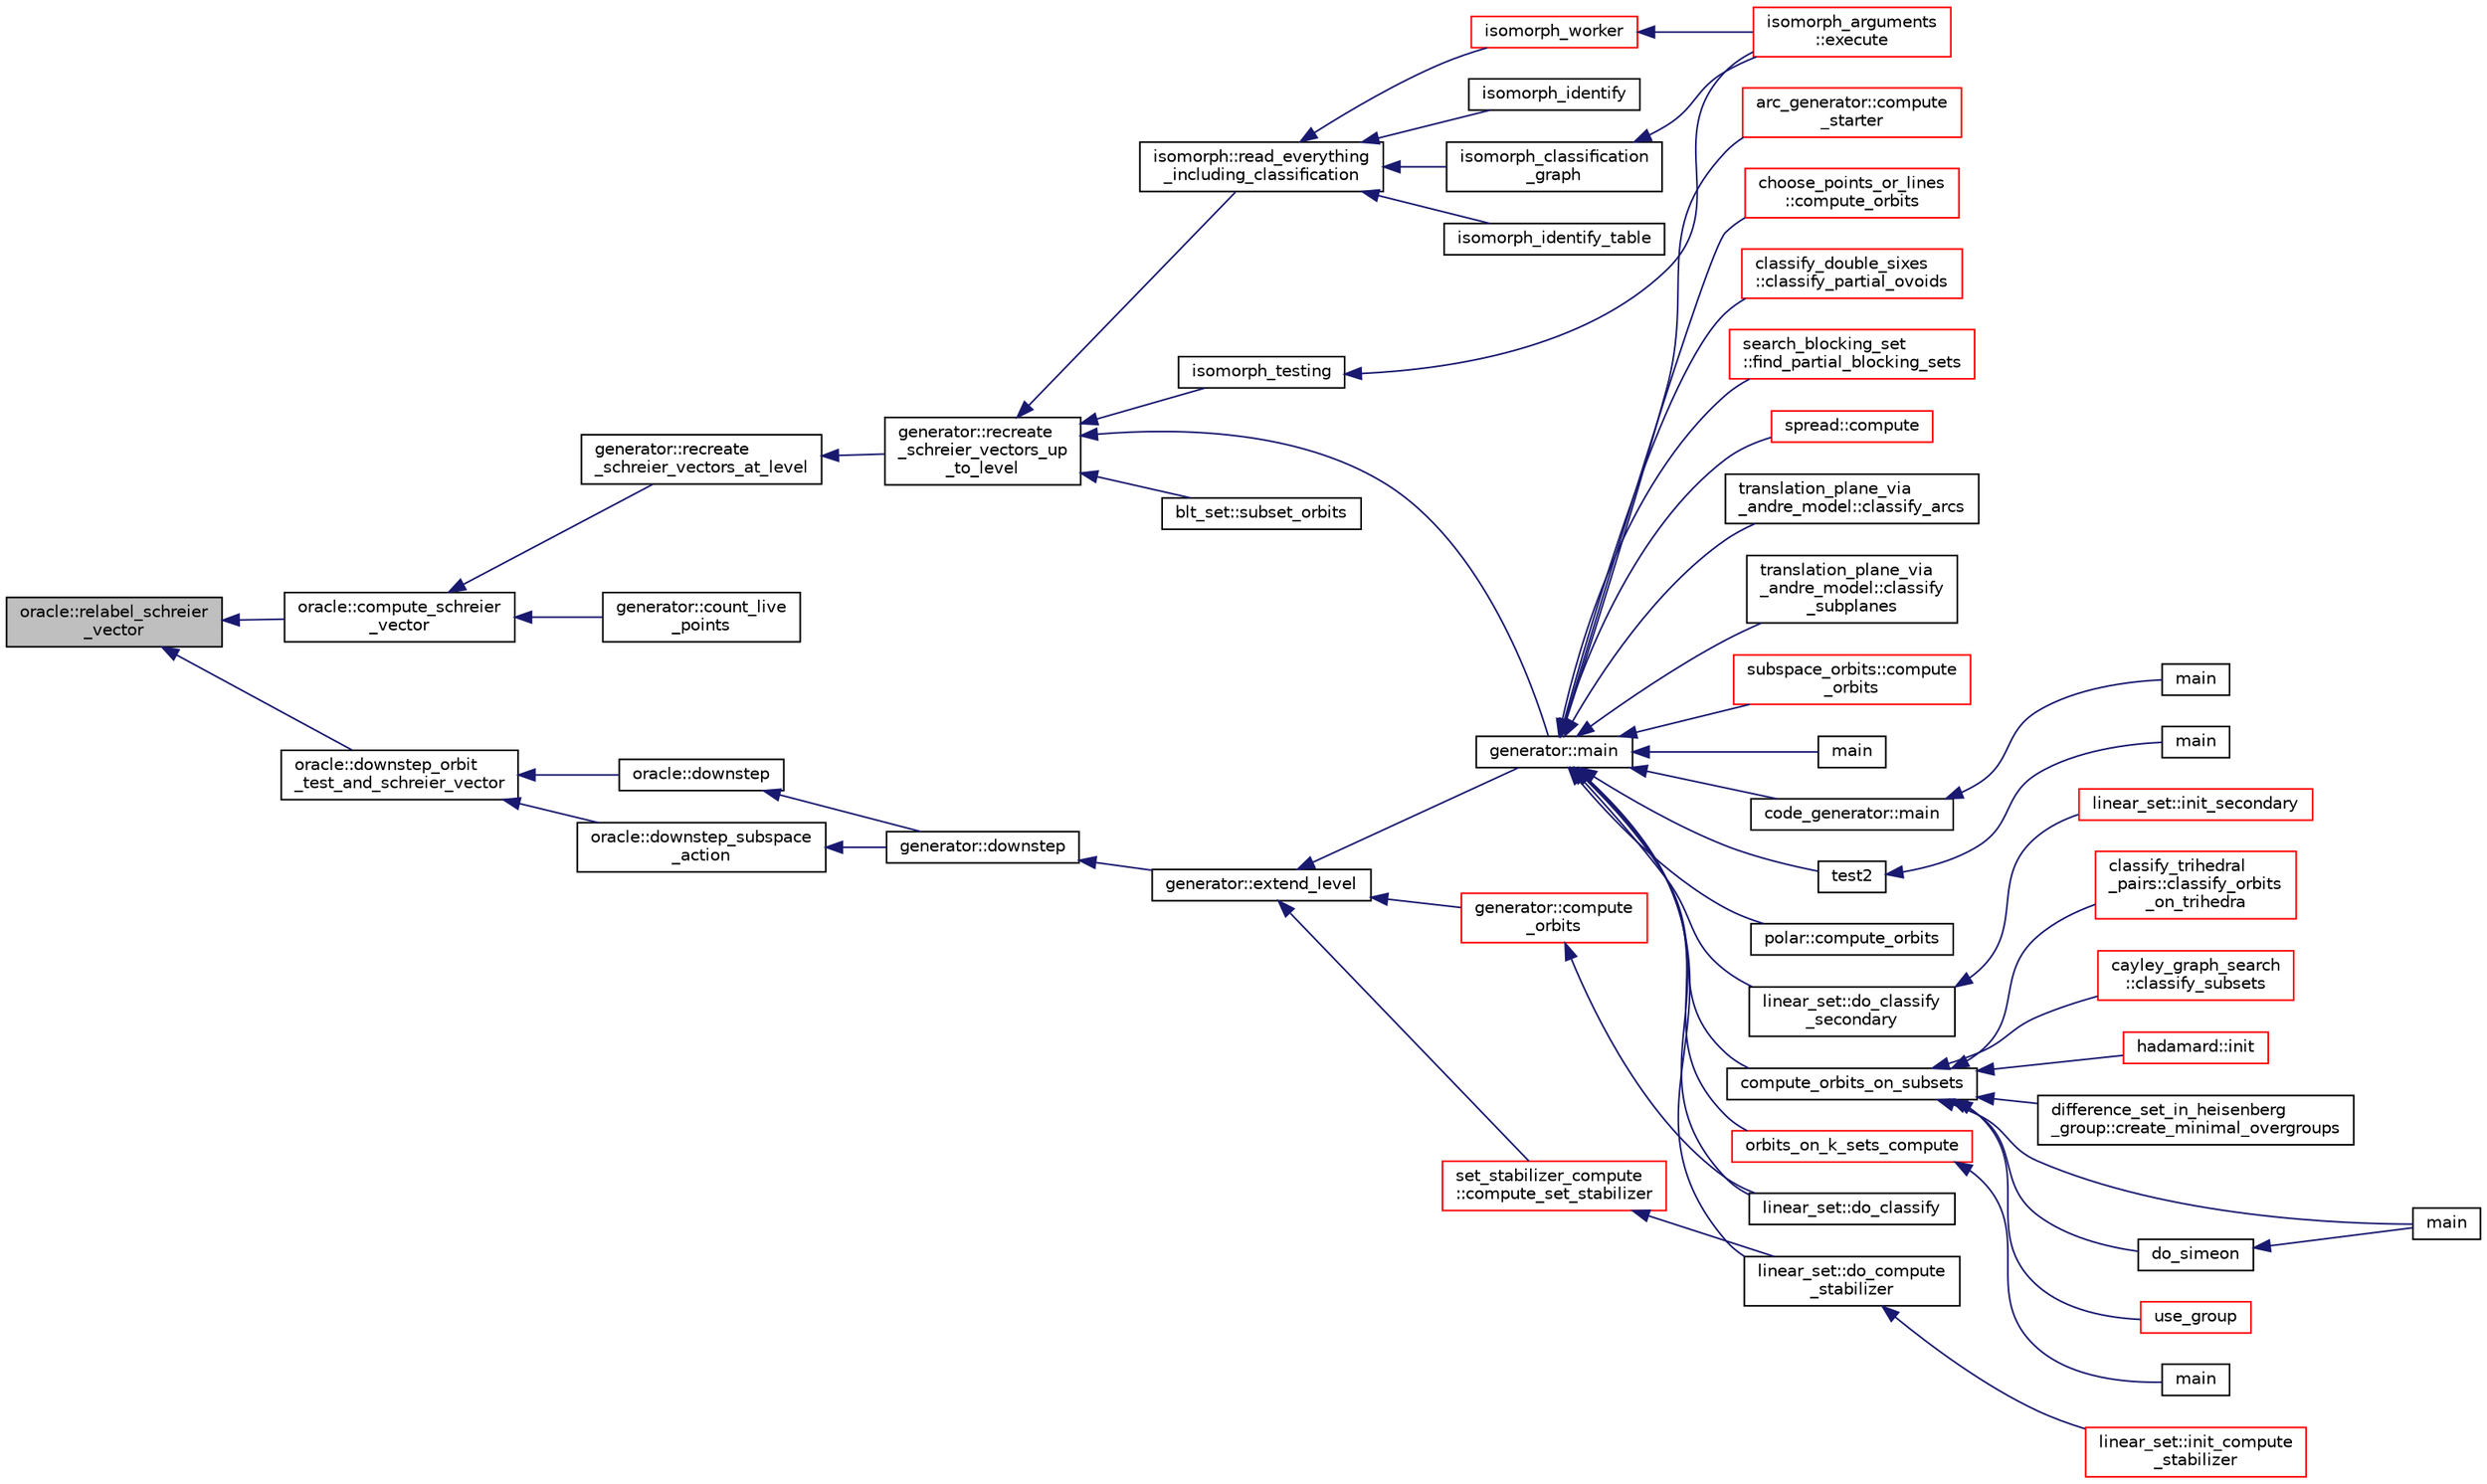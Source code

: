 digraph "oracle::relabel_schreier_vector"
{
  edge [fontname="Helvetica",fontsize="10",labelfontname="Helvetica",labelfontsize="10"];
  node [fontname="Helvetica",fontsize="10",shape=record];
  rankdir="LR";
  Node8039 [label="oracle::relabel_schreier\l_vector",height=0.2,width=0.4,color="black", fillcolor="grey75", style="filled", fontcolor="black"];
  Node8039 -> Node8040 [dir="back",color="midnightblue",fontsize="10",style="solid",fontname="Helvetica"];
  Node8040 [label="oracle::compute_schreier\l_vector",height=0.2,width=0.4,color="black", fillcolor="white", style="filled",URL="$d7/da7/classoracle.html#a1ba7d398b51ed70f89b5ea54adb7b089"];
  Node8040 -> Node8041 [dir="back",color="midnightblue",fontsize="10",style="solid",fontname="Helvetica"];
  Node8041 [label="generator::recreate\l_schreier_vectors_at_level",height=0.2,width=0.4,color="black", fillcolor="white", style="filled",URL="$d7/d73/classgenerator.html#a7d190e196e7c9721c4135f40f01d922f"];
  Node8041 -> Node8042 [dir="back",color="midnightblue",fontsize="10",style="solid",fontname="Helvetica"];
  Node8042 [label="generator::recreate\l_schreier_vectors_up\l_to_level",height=0.2,width=0.4,color="black", fillcolor="white", style="filled",URL="$d7/d73/classgenerator.html#a2ca7599e91bb012d41153aec95f081f7"];
  Node8042 -> Node8043 [dir="back",color="midnightblue",fontsize="10",style="solid",fontname="Helvetica"];
  Node8043 [label="blt_set::subset_orbits",height=0.2,width=0.4,color="black", fillcolor="white", style="filled",URL="$d1/d3d/classblt__set.html#af8f79fc4346244acfa0e2c2d23c36993"];
  Node8042 -> Node8044 [dir="back",color="midnightblue",fontsize="10",style="solid",fontname="Helvetica"];
  Node8044 [label="generator::main",height=0.2,width=0.4,color="black", fillcolor="white", style="filled",URL="$d7/d73/classgenerator.html#a01abff8e9f231bf0d82e2e8e0061f242"];
  Node8044 -> Node8045 [dir="back",color="midnightblue",fontsize="10",style="solid",fontname="Helvetica"];
  Node8045 [label="main",height=0.2,width=0.4,color="black", fillcolor="white", style="filled",URL="$d2/d11/codes_8h.html#a217dbf8b442f20279ea00b898af96f52"];
  Node8044 -> Node8046 [dir="back",color="midnightblue",fontsize="10",style="solid",fontname="Helvetica"];
  Node8046 [label="code_generator::main",height=0.2,width=0.4,color="black", fillcolor="white", style="filled",URL="$db/d37/classcode__generator.html#ab3cf3a306e4032c2b471ac95321c599f"];
  Node8046 -> Node8047 [dir="back",color="midnightblue",fontsize="10",style="solid",fontname="Helvetica"];
  Node8047 [label="main",height=0.2,width=0.4,color="black", fillcolor="white", style="filled",URL="$d4/d4f/codes_8_c.html#a217dbf8b442f20279ea00b898af96f52"];
  Node8044 -> Node8048 [dir="back",color="midnightblue",fontsize="10",style="solid",fontname="Helvetica"];
  Node8048 [label="test2",height=0.2,width=0.4,color="black", fillcolor="white", style="filled",URL="$d9/db0/factor__space_8_c.html#a39d73a812e5fd8f1bc111e948368cb10"];
  Node8048 -> Node8049 [dir="back",color="midnightblue",fontsize="10",style="solid",fontname="Helvetica"];
  Node8049 [label="main",height=0.2,width=0.4,color="black", fillcolor="white", style="filled",URL="$d9/db0/factor__space_8_c.html#a3c04138a5bfe5d72780bb7e82a18e627"];
  Node8044 -> Node8050 [dir="back",color="midnightblue",fontsize="10",style="solid",fontname="Helvetica"];
  Node8050 [label="polar::compute_orbits",height=0.2,width=0.4,color="black", fillcolor="white", style="filled",URL="$da/d1c/classpolar.html#ac4c3c4f95d14c74ff4a3ec3f3479a1da"];
  Node8044 -> Node8051 [dir="back",color="midnightblue",fontsize="10",style="solid",fontname="Helvetica"];
  Node8051 [label="linear_set::do_classify",height=0.2,width=0.4,color="black", fillcolor="white", style="filled",URL="$dd/d86/classlinear__set.html#a3eb2dbce7fa8b71901dfc12f288ddd0c"];
  Node8044 -> Node8052 [dir="back",color="midnightblue",fontsize="10",style="solid",fontname="Helvetica"];
  Node8052 [label="linear_set::do_classify\l_secondary",height=0.2,width=0.4,color="black", fillcolor="white", style="filled",URL="$dd/d86/classlinear__set.html#a47eb7f9995f3343abd3bdfbf9a9a9162"];
  Node8052 -> Node8053 [dir="back",color="midnightblue",fontsize="10",style="solid",fontname="Helvetica"];
  Node8053 [label="linear_set::init_secondary",height=0.2,width=0.4,color="red", fillcolor="white", style="filled",URL="$dd/d86/classlinear__set.html#a7bf8cd7805559b5762921687a7c1ed97"];
  Node8044 -> Node8055 [dir="back",color="midnightblue",fontsize="10",style="solid",fontname="Helvetica"];
  Node8055 [label="linear_set::do_compute\l_stabilizer",height=0.2,width=0.4,color="black", fillcolor="white", style="filled",URL="$dd/d86/classlinear__set.html#ae8f58ded28fb5370f4459cca42b7463b"];
  Node8055 -> Node8056 [dir="back",color="midnightblue",fontsize="10",style="solid",fontname="Helvetica"];
  Node8056 [label="linear_set::init_compute\l_stabilizer",height=0.2,width=0.4,color="red", fillcolor="white", style="filled",URL="$dd/d86/classlinear__set.html#a0cc3eaec1896fdc977b62e94623b055b"];
  Node8044 -> Node8058 [dir="back",color="midnightblue",fontsize="10",style="solid",fontname="Helvetica"];
  Node8058 [label="compute_orbits_on_subsets",height=0.2,width=0.4,color="black", fillcolor="white", style="filled",URL="$d3/d35/snakes__and__ladders__global_8_c.html#af33697aede0480110b1227f727252637"];
  Node8058 -> Node8059 [dir="back",color="midnightblue",fontsize="10",style="solid",fontname="Helvetica"];
  Node8059 [label="cayley_graph_search\l::classify_subsets",height=0.2,width=0.4,color="red", fillcolor="white", style="filled",URL="$de/dae/classcayley__graph__search.html#a4cf8a90752e018a281481ac80ad52c4b"];
  Node8058 -> Node8062 [dir="back",color="midnightblue",fontsize="10",style="solid",fontname="Helvetica"];
  Node8062 [label="hadamard::init",height=0.2,width=0.4,color="red", fillcolor="white", style="filled",URL="$d7/dbb/classhadamard.html#a16af359850b8bdd0d2a73e260d496c33"];
  Node8058 -> Node8064 [dir="back",color="midnightblue",fontsize="10",style="solid",fontname="Helvetica"];
  Node8064 [label="difference_set_in_heisenberg\l_group::create_minimal_overgroups",height=0.2,width=0.4,color="black", fillcolor="white", style="filled",URL="$de/d8a/classdifference__set__in__heisenberg__group.html#a9bde5ad5da3ebaebf98fbfd3e8110b79"];
  Node8058 -> Node8065 [dir="back",color="midnightblue",fontsize="10",style="solid",fontname="Helvetica"];
  Node8065 [label="main",height=0.2,width=0.4,color="black", fillcolor="white", style="filled",URL="$d5/d13/simeon_8_c.html#ae66f6b31b5ad750f1fe042a706a4e3d4"];
  Node8058 -> Node8066 [dir="back",color="midnightblue",fontsize="10",style="solid",fontname="Helvetica"];
  Node8066 [label="do_simeon",height=0.2,width=0.4,color="black", fillcolor="white", style="filled",URL="$d5/d13/simeon_8_c.html#a36cf3f9cb484fa44da7a7dfcbe9385d0"];
  Node8066 -> Node8065 [dir="back",color="midnightblue",fontsize="10",style="solid",fontname="Helvetica"];
  Node8058 -> Node8067 [dir="back",color="midnightblue",fontsize="10",style="solid",fontname="Helvetica"];
  Node8067 [label="use_group",height=0.2,width=0.4,color="red", fillcolor="white", style="filled",URL="$d9/d9f/all__cliques_8_c.html#aba62531e97173264c39afe2c7857af31"];
  Node8058 -> Node8069 [dir="back",color="midnightblue",fontsize="10",style="solid",fontname="Helvetica"];
  Node8069 [label="classify_trihedral\l_pairs::classify_orbits\l_on_trihedra",height=0.2,width=0.4,color="red", fillcolor="white", style="filled",URL="$d1/d21/classclassify__trihedral__pairs.html#a99625621bfba4bb65b3d60304b306539"];
  Node8044 -> Node8076 [dir="back",color="midnightblue",fontsize="10",style="solid",fontname="Helvetica"];
  Node8076 [label="orbits_on_k_sets_compute",height=0.2,width=0.4,color="red", fillcolor="white", style="filled",URL="$d3/d35/snakes__and__ladders__global_8_c.html#a96743526b15703539d544499276aaa71"];
  Node8076 -> Node8077 [dir="back",color="midnightblue",fontsize="10",style="solid",fontname="Helvetica"];
  Node8077 [label="main",height=0.2,width=0.4,color="black", fillcolor="white", style="filled",URL="$d9/d5f/example__fano__plane_8_c.html#ae66f6b31b5ad750f1fe042a706a4e3d4"];
  Node8044 -> Node8086 [dir="back",color="midnightblue",fontsize="10",style="solid",fontname="Helvetica"];
  Node8086 [label="arc_generator::compute\l_starter",height=0.2,width=0.4,color="red", fillcolor="white", style="filled",URL="$d4/d21/classarc__generator.html#aad1dcec3a1c302e743d574bd1ac857d9"];
  Node8044 -> Node8091 [dir="back",color="midnightblue",fontsize="10",style="solid",fontname="Helvetica"];
  Node8091 [label="choose_points_or_lines\l::compute_orbits",height=0.2,width=0.4,color="red", fillcolor="white", style="filled",URL="$d6/d75/classchoose__points__or__lines.html#adc353e2d41dc8a39563322c8cdd85f61"];
  Node8044 -> Node8093 [dir="back",color="midnightblue",fontsize="10",style="solid",fontname="Helvetica"];
  Node8093 [label="classify_double_sixes\l::classify_partial_ovoids",height=0.2,width=0.4,color="red", fillcolor="white", style="filled",URL="$dd/d23/classclassify__double__sixes.html#a2253fca143a0e8a3e39655eb05668ae9"];
  Node8044 -> Node8095 [dir="back",color="midnightblue",fontsize="10",style="solid",fontname="Helvetica"];
  Node8095 [label="search_blocking_set\l::find_partial_blocking_sets",height=0.2,width=0.4,color="red", fillcolor="white", style="filled",URL="$dc/d36/classsearch__blocking__set.html#ad3fdb3d356db75a02c406bc9d4e9e9b6"];
  Node8044 -> Node8097 [dir="back",color="midnightblue",fontsize="10",style="solid",fontname="Helvetica"];
  Node8097 [label="spread::compute",height=0.2,width=0.4,color="red", fillcolor="white", style="filled",URL="$da/dc1/classspread.html#a9674466d3e03b8dad79882299c638a21"];
  Node8044 -> Node8099 [dir="back",color="midnightblue",fontsize="10",style="solid",fontname="Helvetica"];
  Node8099 [label="translation_plane_via\l_andre_model::classify_arcs",height=0.2,width=0.4,color="black", fillcolor="white", style="filled",URL="$d1/dcc/classtranslation__plane__via__andre__model.html#ac8f002e812a8b152d41e806688601c5e"];
  Node8044 -> Node8100 [dir="back",color="midnightblue",fontsize="10",style="solid",fontname="Helvetica"];
  Node8100 [label="translation_plane_via\l_andre_model::classify\l_subplanes",height=0.2,width=0.4,color="black", fillcolor="white", style="filled",URL="$d1/dcc/classtranslation__plane__via__andre__model.html#a794fefa95f0a7f7b887133375988ee55"];
  Node8044 -> Node8101 [dir="back",color="midnightblue",fontsize="10",style="solid",fontname="Helvetica"];
  Node8101 [label="subspace_orbits::compute\l_orbits",height=0.2,width=0.4,color="red", fillcolor="white", style="filled",URL="$d2/d9f/classsubspace__orbits.html#a2778f8d49cde1675de1ef6acfe180b63"];
  Node8042 -> Node8103 [dir="back",color="midnightblue",fontsize="10",style="solid",fontname="Helvetica"];
  Node8103 [label="isomorph::read_everything\l_including_classification",height=0.2,width=0.4,color="black", fillcolor="white", style="filled",URL="$d3/d5f/classisomorph.html#aa6a56e4522d3133a6ea65c9ac6de3924"];
  Node8103 -> Node8104 [dir="back",color="midnightblue",fontsize="10",style="solid",fontname="Helvetica"];
  Node8104 [label="isomorph_classification\l_graph",height=0.2,width=0.4,color="black", fillcolor="white", style="filled",URL="$d4/d7e/isomorph__global_8_c.html#a027e803e6cab7af4c400a71663bf4715"];
  Node8104 -> Node8083 [dir="back",color="midnightblue",fontsize="10",style="solid",fontname="Helvetica"];
  Node8083 [label="isomorph_arguments\l::execute",height=0.2,width=0.4,color="red", fillcolor="white", style="filled",URL="$d5/de4/classisomorph__arguments.html#aa85e472d14906abdd5672dc66027583e"];
  Node8103 -> Node8105 [dir="back",color="midnightblue",fontsize="10",style="solid",fontname="Helvetica"];
  Node8105 [label="isomorph_identify",height=0.2,width=0.4,color="black", fillcolor="white", style="filled",URL="$d4/d7e/isomorph__global_8_c.html#aa0fe57c73d5668eee10a6022ada7f6a3"];
  Node8103 -> Node8106 [dir="back",color="midnightblue",fontsize="10",style="solid",fontname="Helvetica"];
  Node8106 [label="isomorph_identify_table",height=0.2,width=0.4,color="black", fillcolor="white", style="filled",URL="$d4/d7e/isomorph__global_8_c.html#a9fd19ea945561cf2a6bb5c72dd4b1cb2"];
  Node8103 -> Node8107 [dir="back",color="midnightblue",fontsize="10",style="solid",fontname="Helvetica"];
  Node8107 [label="isomorph_worker",height=0.2,width=0.4,color="red", fillcolor="white", style="filled",URL="$d4/d7e/isomorph__global_8_c.html#ace3bb6ec719b02a35534309d4d3fe99a"];
  Node8107 -> Node8083 [dir="back",color="midnightblue",fontsize="10",style="solid",fontname="Helvetica"];
  Node8042 -> Node8108 [dir="back",color="midnightblue",fontsize="10",style="solid",fontname="Helvetica"];
  Node8108 [label="isomorph_testing",height=0.2,width=0.4,color="black", fillcolor="white", style="filled",URL="$d4/d7e/isomorph__global_8_c.html#a5a73cbe9f89c4727f086482ee2d238f9"];
  Node8108 -> Node8083 [dir="back",color="midnightblue",fontsize="10",style="solid",fontname="Helvetica"];
  Node8040 -> Node8109 [dir="back",color="midnightblue",fontsize="10",style="solid",fontname="Helvetica"];
  Node8109 [label="generator::count_live\l_points",height=0.2,width=0.4,color="black", fillcolor="white", style="filled",URL="$d7/d73/classgenerator.html#a69c137b9ff2a32106eaaee315dee28ce"];
  Node8039 -> Node8110 [dir="back",color="midnightblue",fontsize="10",style="solid",fontname="Helvetica"];
  Node8110 [label="oracle::downstep_orbit\l_test_and_schreier_vector",height=0.2,width=0.4,color="black", fillcolor="white", style="filled",URL="$d7/da7/classoracle.html#a140c3df3ca2f645e364b5cd644c088ab"];
  Node8110 -> Node8111 [dir="back",color="midnightblue",fontsize="10",style="solid",fontname="Helvetica"];
  Node8111 [label="oracle::downstep",height=0.2,width=0.4,color="black", fillcolor="white", style="filled",URL="$d7/da7/classoracle.html#a4fbc6710b45e5af5c2fb5bc3aa6d3bb1"];
  Node8111 -> Node8112 [dir="back",color="midnightblue",fontsize="10",style="solid",fontname="Helvetica"];
  Node8112 [label="generator::downstep",height=0.2,width=0.4,color="black", fillcolor="white", style="filled",URL="$d7/d73/classgenerator.html#ad90bc284af0b5f5beae960a0bd7a5b43"];
  Node8112 -> Node8113 [dir="back",color="midnightblue",fontsize="10",style="solid",fontname="Helvetica"];
  Node8113 [label="generator::extend_level",height=0.2,width=0.4,color="black", fillcolor="white", style="filled",URL="$d7/d73/classgenerator.html#a91b84d80ccec0cd2136bc221c30e0f8e"];
  Node8113 -> Node8114 [dir="back",color="midnightblue",fontsize="10",style="solid",fontname="Helvetica"];
  Node8114 [label="set_stabilizer_compute\l::compute_set_stabilizer",height=0.2,width=0.4,color="red", fillcolor="white", style="filled",URL="$d8/dc6/classset__stabilizer__compute.html#ad4f92074322e98c7cd0ed5d4f8486b76"];
  Node8114 -> Node8055 [dir="back",color="midnightblue",fontsize="10",style="solid",fontname="Helvetica"];
  Node8113 -> Node8119 [dir="back",color="midnightblue",fontsize="10",style="solid",fontname="Helvetica"];
  Node8119 [label="generator::compute\l_orbits",height=0.2,width=0.4,color="red", fillcolor="white", style="filled",URL="$d7/d73/classgenerator.html#a23989bc20ecaaed39c4119c758367f40"];
  Node8119 -> Node8051 [dir="back",color="midnightblue",fontsize="10",style="solid",fontname="Helvetica"];
  Node8113 -> Node8044 [dir="back",color="midnightblue",fontsize="10",style="solid",fontname="Helvetica"];
  Node8110 -> Node8121 [dir="back",color="midnightblue",fontsize="10",style="solid",fontname="Helvetica"];
  Node8121 [label="oracle::downstep_subspace\l_action",height=0.2,width=0.4,color="black", fillcolor="white", style="filled",URL="$d7/da7/classoracle.html#a26f568b84b1ca2c24f619278ac88c407"];
  Node8121 -> Node8112 [dir="back",color="midnightblue",fontsize="10",style="solid",fontname="Helvetica"];
}
